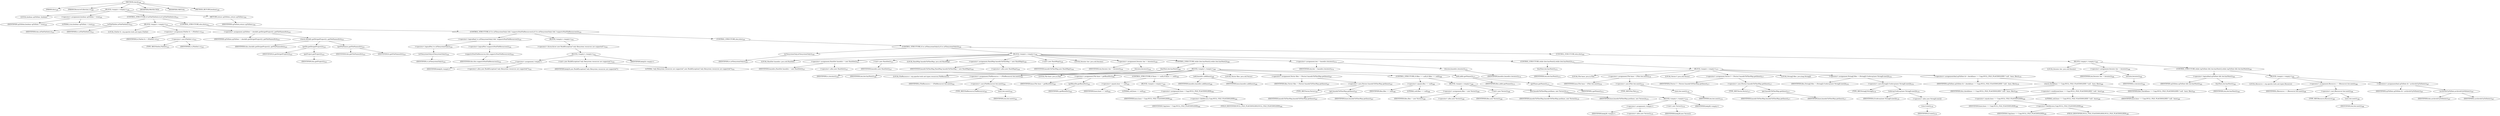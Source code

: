 digraph "check" {  
"1158" [label = <(METHOD,check)<SUB>549</SUB>> ]
"60" [label = <(PARAM,this)<SUB>549</SUB>> ]
"1159" [label = <(PARAM,ResourceCollection rc)<SUB>549</SUB>> ]
"1160" [label = <(BLOCK,&lt;empty&gt;,&lt;empty&gt;)<SUB>549</SUB>> ]
"1161" [label = <(LOCAL,boolean upToDate: boolean)> ]
"1162" [label = <(&lt;operator&gt;.assignment,boolean upToDate = true)<SUB>550</SUB>> ]
"1163" [label = <(IDENTIFIER,upToDate,boolean upToDate = true)<SUB>550</SUB>> ]
"1164" [label = <(LITERAL,true,boolean upToDate = true)<SUB>550</SUB>> ]
"1165" [label = <(CONTROL_STRUCTURE,if (isFileFileSet(rc)),if (isFileFileSet(rc)))<SUB>551</SUB>> ]
"1166" [label = <(isFileFileSet,isFileFileSet(rc))<SUB>551</SUB>> ]
"59" [label = <(IDENTIFIER,this,isFileFileSet(rc))<SUB>551</SUB>> ]
"1167" [label = <(IDENTIFIER,rc,isFileFileSet(rc))<SUB>551</SUB>> ]
"1168" [label = <(BLOCK,&lt;empty&gt;,&lt;empty&gt;)<SUB>551</SUB>> ]
"1169" [label = <(LOCAL,FileSet fs: org.apache.tools.ant.types.FileSet)> ]
"1170" [label = <(&lt;operator&gt;.assignment,FileSet fs = (FileSet) rc)<SUB>552</SUB>> ]
"1171" [label = <(IDENTIFIER,fs,FileSet fs = (FileSet) rc)<SUB>552</SUB>> ]
"1172" [label = <(&lt;operator&gt;.cast,(FileSet) rc)<SUB>552</SUB>> ]
"1173" [label = <(TYPE_REF,FileSet,FileSet)<SUB>552</SUB>> ]
"1174" [label = <(IDENTIFIER,rc,(FileSet) rc)<SUB>552</SUB>> ]
"1175" [label = <(&lt;operator&gt;.assignment,upToDate = check(fs.getDir(getProject()), getFileNames(fs)))<SUB>553</SUB>> ]
"1176" [label = <(IDENTIFIER,upToDate,upToDate = check(fs.getDir(getProject()), getFileNames(fs)))<SUB>553</SUB>> ]
"1177" [label = <(check,check(fs.getDir(getProject()), getFileNames(fs)))<SUB>553</SUB>> ]
"63" [label = <(IDENTIFIER,this,check(fs.getDir(getProject()), getFileNames(fs)))<SUB>553</SUB>> ]
"1178" [label = <(getDir,getDir(getProject()))<SUB>553</SUB>> ]
"1179" [label = <(IDENTIFIER,fs,getDir(getProject()))<SUB>553</SUB>> ]
"1180" [label = <(getProject,getProject())<SUB>553</SUB>> ]
"61" [label = <(IDENTIFIER,this,getProject())<SUB>553</SUB>> ]
"1181" [label = <(getFileNames,getFileNames(fs))<SUB>553</SUB>> ]
"62" [label = <(IDENTIFIER,this,getFileNames(fs))<SUB>553</SUB>> ]
"1182" [label = <(IDENTIFIER,fs,getFileNames(fs))<SUB>553</SUB>> ]
"1183" [label = <(CONTROL_STRUCTURE,else,else)<SUB>554</SUB>> ]
"1184" [label = <(CONTROL_STRUCTURE,if (!rc.isFilesystemOnly() &amp;&amp; !supportsNonFileResources()),if (!rc.isFilesystemOnly() &amp;&amp; !supportsNonFileResources()))<SUB>554</SUB>> ]
"1185" [label = <(&lt;operator&gt;.logicalAnd,!rc.isFilesystemOnly() &amp;&amp; !supportsNonFileResources())<SUB>554</SUB>> ]
"1186" [label = <(&lt;operator&gt;.logicalNot,!rc.isFilesystemOnly())<SUB>554</SUB>> ]
"1187" [label = <(isFilesystemOnly,isFilesystemOnly())<SUB>554</SUB>> ]
"1188" [label = <(IDENTIFIER,rc,isFilesystemOnly())<SUB>554</SUB>> ]
"1189" [label = <(&lt;operator&gt;.logicalNot,!supportsNonFileResources())<SUB>554</SUB>> ]
"1190" [label = <(supportsNonFileResources,this.supportsNonFileResources())<SUB>554</SUB>> ]
"64" [label = <(IDENTIFIER,this,this.supportsNonFileResources())<SUB>554</SUB>> ]
"1191" [label = <(BLOCK,&lt;empty&gt;,&lt;empty&gt;)<SUB>554</SUB>> ]
"1192" [label = <(&lt;operator&gt;.throw,throw new BuildException(&quot;only filesystem resources are supported&quot;);)<SUB>555</SUB>> ]
"1193" [label = <(BLOCK,&lt;empty&gt;,&lt;empty&gt;)<SUB>555</SUB>> ]
"1194" [label = <(&lt;operator&gt;.assignment,&lt;empty&gt;)> ]
"1195" [label = <(IDENTIFIER,$obj24,&lt;empty&gt;)> ]
"1196" [label = <(&lt;operator&gt;.alloc,new BuildException(&quot;only filesystem resources are supported&quot;))<SUB>555</SUB>> ]
"1197" [label = <(&lt;init&gt;,new BuildException(&quot;only filesystem resources are supported&quot;))<SUB>555</SUB>> ]
"1198" [label = <(IDENTIFIER,$obj24,new BuildException(&quot;only filesystem resources are supported&quot;))> ]
"1199" [label = <(LITERAL,&quot;only filesystem resources are supported&quot;,new BuildException(&quot;only filesystem resources are supported&quot;))<SUB>555</SUB>> ]
"1200" [label = <(IDENTIFIER,$obj24,&lt;empty&gt;)> ]
"1201" [label = <(CONTROL_STRUCTURE,else,else)<SUB>556</SUB>> ]
"1202" [label = <(CONTROL_STRUCTURE,if (rc.isFilesystemOnly()),if (rc.isFilesystemOnly()))<SUB>556</SUB>> ]
"1203" [label = <(isFilesystemOnly,isFilesystemOnly())<SUB>556</SUB>> ]
"1204" [label = <(IDENTIFIER,rc,isFilesystemOnly())<SUB>556</SUB>> ]
"1205" [label = <(BLOCK,&lt;empty&gt;,&lt;empty&gt;)<SUB>556</SUB>> ]
"66" [label = <(LOCAL,HashSet basedirs: java.util.HashSet)> ]
"1206" [label = <(&lt;operator&gt;.assignment,HashSet basedirs = new HashSet())<SUB>557</SUB>> ]
"1207" [label = <(IDENTIFIER,basedirs,HashSet basedirs = new HashSet())<SUB>557</SUB>> ]
"1208" [label = <(&lt;operator&gt;.alloc,new HashSet())<SUB>557</SUB>> ]
"1209" [label = <(&lt;init&gt;,new HashSet())<SUB>557</SUB>> ]
"65" [label = <(IDENTIFIER,basedirs,new HashSet())<SUB>557</SUB>> ]
"68" [label = <(LOCAL,HashMap basedirToFilesMap: java.util.HashMap)> ]
"1210" [label = <(&lt;operator&gt;.assignment,HashMap basedirToFilesMap = new HashMap())<SUB>558</SUB>> ]
"1211" [label = <(IDENTIFIER,basedirToFilesMap,HashMap basedirToFilesMap = new HashMap())<SUB>558</SUB>> ]
"1212" [label = <(&lt;operator&gt;.alloc,new HashMap())<SUB>558</SUB>> ]
"1213" [label = <(&lt;init&gt;,new HashMap())<SUB>558</SUB>> ]
"67" [label = <(IDENTIFIER,basedirToFilesMap,new HashMap())<SUB>558</SUB>> ]
"1214" [label = <(LOCAL,Iterator iter: java.util.Iterator)> ]
"1215" [label = <(&lt;operator&gt;.assignment,Iterator iter = iterator())<SUB>559</SUB>> ]
"1216" [label = <(IDENTIFIER,iter,Iterator iter = iterator())<SUB>559</SUB>> ]
"1217" [label = <(iterator,iterator())<SUB>559</SUB>> ]
"1218" [label = <(IDENTIFIER,rc,iterator())<SUB>559</SUB>> ]
"1219" [label = <(CONTROL_STRUCTURE,while (iter.hasNext()),while (iter.hasNext()))<SUB>560</SUB>> ]
"1220" [label = <(hasNext,iter.hasNext())<SUB>560</SUB>> ]
"1221" [label = <(IDENTIFIER,iter,iter.hasNext())<SUB>560</SUB>> ]
"1222" [label = <(BLOCK,&lt;empty&gt;,&lt;empty&gt;)<SUB>560</SUB>> ]
"1223" [label = <(LOCAL,FileResource r: org.apache.tools.ant.types.resources.FileResource)> ]
"1224" [label = <(&lt;operator&gt;.assignment,FileResource r = (FileResource) iter.next())<SUB>561</SUB>> ]
"1225" [label = <(IDENTIFIER,r,FileResource r = (FileResource) iter.next())<SUB>561</SUB>> ]
"1226" [label = <(&lt;operator&gt;.cast,(FileResource) iter.next())<SUB>561</SUB>> ]
"1227" [label = <(TYPE_REF,FileResource,FileResource)<SUB>561</SUB>> ]
"1228" [label = <(next,iter.next())<SUB>561</SUB>> ]
"1229" [label = <(IDENTIFIER,iter,iter.next())<SUB>561</SUB>> ]
"1230" [label = <(LOCAL,File base: java.io.File)> ]
"1231" [label = <(&lt;operator&gt;.assignment,File base = getBaseDir())<SUB>562</SUB>> ]
"1232" [label = <(IDENTIFIER,base,File base = getBaseDir())<SUB>562</SUB>> ]
"1233" [label = <(getBaseDir,getBaseDir())<SUB>562</SUB>> ]
"1234" [label = <(IDENTIFIER,r,getBaseDir())<SUB>562</SUB>> ]
"1235" [label = <(CONTROL_STRUCTURE,if (base == null),if (base == null))<SUB>563</SUB>> ]
"1236" [label = <(&lt;operator&gt;.equals,base == null)<SUB>563</SUB>> ]
"1237" [label = <(IDENTIFIER,base,base == null)<SUB>563</SUB>> ]
"1238" [label = <(LITERAL,null,base == null)<SUB>563</SUB>> ]
"1239" [label = <(BLOCK,&lt;empty&gt;,&lt;empty&gt;)<SUB>563</SUB>> ]
"1240" [label = <(&lt;operator&gt;.assignment,base = Copy.NULL_FILE_PLACEHOLDER)<SUB>564</SUB>> ]
"1241" [label = <(IDENTIFIER,base,base = Copy.NULL_FILE_PLACEHOLDER)<SUB>564</SUB>> ]
"1242" [label = <(&lt;operator&gt;.fieldAccess,Copy.NULL_FILE_PLACEHOLDER)<SUB>564</SUB>> ]
"1243" [label = <(IDENTIFIER,Copy,base = Copy.NULL_FILE_PLACEHOLDER)<SUB>564</SUB>> ]
"1244" [label = <(FIELD_IDENTIFIER,NULL_FILE_PLACEHOLDER,NULL_FILE_PLACEHOLDER)<SUB>564</SUB>> ]
"1245" [label = <(add,basedirs.add(base))<SUB>566</SUB>> ]
"1246" [label = <(IDENTIFIER,basedirs,basedirs.add(base))<SUB>566</SUB>> ]
"1247" [label = <(IDENTIFIER,base,basedirs.add(base))<SUB>566</SUB>> ]
"70" [label = <(LOCAL,Vector files: java.util.Vector)> ]
"1248" [label = <(&lt;operator&gt;.assignment,Vector files = (Vector) basedirToFilesMap.get(base))<SUB>567</SUB>> ]
"1249" [label = <(IDENTIFIER,files,Vector files = (Vector) basedirToFilesMap.get(base))<SUB>567</SUB>> ]
"1250" [label = <(&lt;operator&gt;.cast,(Vector) basedirToFilesMap.get(base))<SUB>567</SUB>> ]
"1251" [label = <(TYPE_REF,Vector,Vector)<SUB>567</SUB>> ]
"1252" [label = <(get,basedirToFilesMap.get(base))<SUB>567</SUB>> ]
"1253" [label = <(IDENTIFIER,basedirToFilesMap,basedirToFilesMap.get(base))<SUB>567</SUB>> ]
"1254" [label = <(IDENTIFIER,base,basedirToFilesMap.get(base))<SUB>567</SUB>> ]
"1255" [label = <(CONTROL_STRUCTURE,if (files == null),if (files == null))<SUB>568</SUB>> ]
"1256" [label = <(&lt;operator&gt;.equals,files == null)<SUB>568</SUB>> ]
"1257" [label = <(IDENTIFIER,files,files == null)<SUB>568</SUB>> ]
"1258" [label = <(LITERAL,null,files == null)<SUB>568</SUB>> ]
"1259" [label = <(BLOCK,&lt;empty&gt;,&lt;empty&gt;)<SUB>568</SUB>> ]
"1260" [label = <(&lt;operator&gt;.assignment,files = new Vector())<SUB>569</SUB>> ]
"1261" [label = <(IDENTIFIER,files,files = new Vector())<SUB>569</SUB>> ]
"1262" [label = <(&lt;operator&gt;.alloc,new Vector())<SUB>569</SUB>> ]
"1263" [label = <(&lt;init&gt;,new Vector())<SUB>569</SUB>> ]
"69" [label = <(IDENTIFIER,files,new Vector())<SUB>569</SUB>> ]
"1264" [label = <(put,basedirToFilesMap.put(base, new Vector()))<SUB>570</SUB>> ]
"1265" [label = <(IDENTIFIER,basedirToFilesMap,basedirToFilesMap.put(base, new Vector()))<SUB>570</SUB>> ]
"1266" [label = <(IDENTIFIER,base,basedirToFilesMap.put(base, new Vector()))<SUB>570</SUB>> ]
"1267" [label = <(BLOCK,&lt;empty&gt;,&lt;empty&gt;)<SUB>570</SUB>> ]
"1268" [label = <(&lt;operator&gt;.assignment,&lt;empty&gt;)> ]
"1269" [label = <(IDENTIFIER,$obj28,&lt;empty&gt;)> ]
"1270" [label = <(&lt;operator&gt;.alloc,new Vector())<SUB>570</SUB>> ]
"1271" [label = <(&lt;init&gt;,new Vector())<SUB>570</SUB>> ]
"1272" [label = <(IDENTIFIER,$obj28,new Vector())> ]
"1273" [label = <(IDENTIFIER,$obj28,&lt;empty&gt;)> ]
"1274" [label = <(add,add(r.getName()))<SUB>572</SUB>> ]
"1275" [label = <(IDENTIFIER,files,add(r.getName()))<SUB>572</SUB>> ]
"1276" [label = <(getName,getName())<SUB>572</SUB>> ]
"1277" [label = <(IDENTIFIER,r,getName())<SUB>572</SUB>> ]
"1278" [label = <(&lt;operator&gt;.assignment,iter = basedirs.iterator())<SUB>574</SUB>> ]
"1279" [label = <(IDENTIFIER,iter,iter = basedirs.iterator())<SUB>574</SUB>> ]
"1280" [label = <(iterator,basedirs.iterator())<SUB>574</SUB>> ]
"1281" [label = <(IDENTIFIER,basedirs,basedirs.iterator())<SUB>574</SUB>> ]
"1282" [label = <(CONTROL_STRUCTURE,while (iter.hasNext()),while (iter.hasNext()))<SUB>575</SUB>> ]
"1283" [label = <(hasNext,iter.hasNext())<SUB>575</SUB>> ]
"1284" [label = <(IDENTIFIER,iter,iter.hasNext())<SUB>575</SUB>> ]
"1285" [label = <(BLOCK,&lt;empty&gt;,&lt;empty&gt;)<SUB>575</SUB>> ]
"1286" [label = <(LOCAL,File base: java.io.File)> ]
"1287" [label = <(&lt;operator&gt;.assignment,File base = (File) iter.next())<SUB>576</SUB>> ]
"1288" [label = <(IDENTIFIER,base,File base = (File) iter.next())<SUB>576</SUB>> ]
"1289" [label = <(&lt;operator&gt;.cast,(File) iter.next())<SUB>576</SUB>> ]
"1290" [label = <(TYPE_REF,File,File)<SUB>576</SUB>> ]
"1291" [label = <(next,iter.next())<SUB>576</SUB>> ]
"1292" [label = <(IDENTIFIER,iter,iter.next())<SUB>576</SUB>> ]
"1293" [label = <(LOCAL,Vector f: java.util.Vector)> ]
"1294" [label = <(&lt;operator&gt;.assignment,Vector f = (Vector) basedirToFilesMap.get(base))<SUB>577</SUB>> ]
"1295" [label = <(IDENTIFIER,f,Vector f = (Vector) basedirToFilesMap.get(base))<SUB>577</SUB>> ]
"1296" [label = <(&lt;operator&gt;.cast,(Vector) basedirToFilesMap.get(base))<SUB>577</SUB>> ]
"1297" [label = <(TYPE_REF,Vector,Vector)<SUB>577</SUB>> ]
"1298" [label = <(get,basedirToFilesMap.get(base))<SUB>577</SUB>> ]
"1299" [label = <(IDENTIFIER,basedirToFilesMap,basedirToFilesMap.get(base))<SUB>577</SUB>> ]
"1300" [label = <(IDENTIFIER,base,basedirToFilesMap.get(base))<SUB>577</SUB>> ]
"1301" [label = <(LOCAL,String[] files: java.lang.String[])> ]
"1302" [label = <(&lt;operator&gt;.assignment,String[] files = (String[]) f.toArray(new String[f.size()]))<SUB>578</SUB>> ]
"1303" [label = <(IDENTIFIER,files,String[] files = (String[]) f.toArray(new String[f.size()]))<SUB>578</SUB>> ]
"1304" [label = <(&lt;operator&gt;.cast,(String[]) f.toArray(new String[f.size()]))<SUB>578</SUB>> ]
"1305" [label = <(TYPE_REF,String[],String[])<SUB>578</SUB>> ]
"1306" [label = <(toArray,f.toArray(new String[f.size()]))<SUB>578</SUB>> ]
"1307" [label = <(IDENTIFIER,f,f.toArray(new String[f.size()]))<SUB>578</SUB>> ]
"1308" [label = <(&lt;operator&gt;.alloc,new String[f.size()])> ]
"1309" [label = <(size,f.size())<SUB>578</SUB>> ]
"1310" [label = <(IDENTIFIER,f,f.size())<SUB>578</SUB>> ]
"1311" [label = <(&lt;operators&gt;.assignmentAnd,upToDate &amp;= check(base == Copy.NULL_FILE_PLACEHOLDER ? null : base, files))<SUB>579</SUB>> ]
"1312" [label = <(IDENTIFIER,upToDate,upToDate &amp;= check(base == Copy.NULL_FILE_PLACEHOLDER ? null : base, files))<SUB>579</SUB>> ]
"1313" [label = <(check,check(base == Copy.NULL_FILE_PLACEHOLDER ? null : base, files))<SUB>580</SUB>> ]
"71" [label = <(IDENTIFIER,this,check(base == Copy.NULL_FILE_PLACEHOLDER ? null : base, files))<SUB>580</SUB>> ]
"1314" [label = <(&lt;operator&gt;.conditional,base == Copy.NULL_FILE_PLACEHOLDER ? null : base)<SUB>580</SUB>> ]
"1315" [label = <(&lt;operator&gt;.equals,base == Copy.NULL_FILE_PLACEHOLDER)<SUB>580</SUB>> ]
"1316" [label = <(IDENTIFIER,base,base == Copy.NULL_FILE_PLACEHOLDER)<SUB>580</SUB>> ]
"1317" [label = <(&lt;operator&gt;.fieldAccess,Copy.NULL_FILE_PLACEHOLDER)<SUB>580</SUB>> ]
"1318" [label = <(IDENTIFIER,Copy,base == Copy.NULL_FILE_PLACEHOLDER)<SUB>580</SUB>> ]
"1319" [label = <(FIELD_IDENTIFIER,NULL_FILE_PLACEHOLDER,NULL_FILE_PLACEHOLDER)<SUB>580</SUB>> ]
"1320" [label = <(LITERAL,null,base == Copy.NULL_FILE_PLACEHOLDER ? null : base)<SUB>580</SUB>> ]
"1321" [label = <(IDENTIFIER,base,base == Copy.NULL_FILE_PLACEHOLDER ? null : base)<SUB>580</SUB>> ]
"1322" [label = <(IDENTIFIER,files,check(base == Copy.NULL_FILE_PLACEHOLDER ? null : base, files))<SUB>581</SUB>> ]
"1323" [label = <(CONTROL_STRUCTURE,else,else)<SUB>583</SUB>> ]
"1324" [label = <(BLOCK,&lt;empty&gt;,&lt;empty&gt;)<SUB>583</SUB>> ]
"1325" [label = <(LOCAL,Iterator iter: java.util.Iterator)> ]
"1326" [label = <(&lt;operator&gt;.assignment,Iterator iter = iterator())<SUB>584</SUB>> ]
"1327" [label = <(IDENTIFIER,iter,Iterator iter = iterator())<SUB>584</SUB>> ]
"1328" [label = <(iterator,iterator())<SUB>584</SUB>> ]
"1329" [label = <(IDENTIFIER,rc,iterator())<SUB>584</SUB>> ]
"1330" [label = <(CONTROL_STRUCTURE,while (upToDate &amp;&amp; iter.hasNext()),while (upToDate &amp;&amp; iter.hasNext()))<SUB>585</SUB>> ]
"1331" [label = <(&lt;operator&gt;.logicalAnd,upToDate &amp;&amp; iter.hasNext())<SUB>585</SUB>> ]
"1332" [label = <(IDENTIFIER,upToDate,upToDate &amp;&amp; iter.hasNext())<SUB>585</SUB>> ]
"1333" [label = <(hasNext,iter.hasNext())<SUB>585</SUB>> ]
"1334" [label = <(IDENTIFIER,iter,iter.hasNext())<SUB>585</SUB>> ]
"1335" [label = <(BLOCK,&lt;empty&gt;,&lt;empty&gt;)<SUB>585</SUB>> ]
"1336" [label = <(LOCAL,Resource r: org.apache.tools.ant.types.Resource)> ]
"1337" [label = <(&lt;operator&gt;.assignment,Resource r = (Resource) iter.next())<SUB>586</SUB>> ]
"1338" [label = <(IDENTIFIER,r,Resource r = (Resource) iter.next())<SUB>586</SUB>> ]
"1339" [label = <(&lt;operator&gt;.cast,(Resource) iter.next())<SUB>586</SUB>> ]
"1340" [label = <(TYPE_REF,Resource,Resource)<SUB>586</SUB>> ]
"1341" [label = <(next,iter.next())<SUB>586</SUB>> ]
"1342" [label = <(IDENTIFIER,iter,iter.next())<SUB>586</SUB>> ]
"1343" [label = <(&lt;operators&gt;.assignmentAnd,upToDate &amp;= archiveIsUpToDate(r))<SUB>587</SUB>> ]
"1344" [label = <(IDENTIFIER,upToDate,upToDate &amp;= archiveIsUpToDate(r))<SUB>587</SUB>> ]
"1345" [label = <(archiveIsUpToDate,archiveIsUpToDate(r))<SUB>587</SUB>> ]
"72" [label = <(IDENTIFIER,this,archiveIsUpToDate(r))<SUB>587</SUB>> ]
"1346" [label = <(IDENTIFIER,r,archiveIsUpToDate(r))<SUB>587</SUB>> ]
"1347" [label = <(RETURN,return upToDate;,return upToDate;)<SUB>591</SUB>> ]
"1348" [label = <(IDENTIFIER,upToDate,return upToDate;)<SUB>591</SUB>> ]
"1349" [label = <(MODIFIER,PROTECTED)> ]
"1350" [label = <(MODIFIER,VIRTUAL)> ]
"1351" [label = <(METHOD_RETURN,boolean)<SUB>549</SUB>> ]
  "1158" -> "60" 
  "1158" -> "1159" 
  "1158" -> "1160" 
  "1158" -> "1349" 
  "1158" -> "1350" 
  "1158" -> "1351" 
  "1160" -> "1161" 
  "1160" -> "1162" 
  "1160" -> "1165" 
  "1160" -> "1347" 
  "1162" -> "1163" 
  "1162" -> "1164" 
  "1165" -> "1166" 
  "1165" -> "1168" 
  "1165" -> "1183" 
  "1166" -> "59" 
  "1166" -> "1167" 
  "1168" -> "1169" 
  "1168" -> "1170" 
  "1168" -> "1175" 
  "1170" -> "1171" 
  "1170" -> "1172" 
  "1172" -> "1173" 
  "1172" -> "1174" 
  "1175" -> "1176" 
  "1175" -> "1177" 
  "1177" -> "63" 
  "1177" -> "1178" 
  "1177" -> "1181" 
  "1178" -> "1179" 
  "1178" -> "1180" 
  "1180" -> "61" 
  "1181" -> "62" 
  "1181" -> "1182" 
  "1183" -> "1184" 
  "1184" -> "1185" 
  "1184" -> "1191" 
  "1184" -> "1201" 
  "1185" -> "1186" 
  "1185" -> "1189" 
  "1186" -> "1187" 
  "1187" -> "1188" 
  "1189" -> "1190" 
  "1190" -> "64" 
  "1191" -> "1192" 
  "1192" -> "1193" 
  "1193" -> "1194" 
  "1193" -> "1197" 
  "1193" -> "1200" 
  "1194" -> "1195" 
  "1194" -> "1196" 
  "1197" -> "1198" 
  "1197" -> "1199" 
  "1201" -> "1202" 
  "1202" -> "1203" 
  "1202" -> "1205" 
  "1202" -> "1323" 
  "1203" -> "1204" 
  "1205" -> "66" 
  "1205" -> "1206" 
  "1205" -> "1209" 
  "1205" -> "68" 
  "1205" -> "1210" 
  "1205" -> "1213" 
  "1205" -> "1214" 
  "1205" -> "1215" 
  "1205" -> "1219" 
  "1205" -> "1278" 
  "1205" -> "1282" 
  "1206" -> "1207" 
  "1206" -> "1208" 
  "1209" -> "65" 
  "1210" -> "1211" 
  "1210" -> "1212" 
  "1213" -> "67" 
  "1215" -> "1216" 
  "1215" -> "1217" 
  "1217" -> "1218" 
  "1219" -> "1220" 
  "1219" -> "1222" 
  "1220" -> "1221" 
  "1222" -> "1223" 
  "1222" -> "1224" 
  "1222" -> "1230" 
  "1222" -> "1231" 
  "1222" -> "1235" 
  "1222" -> "1245" 
  "1222" -> "70" 
  "1222" -> "1248" 
  "1222" -> "1255" 
  "1222" -> "1274" 
  "1224" -> "1225" 
  "1224" -> "1226" 
  "1226" -> "1227" 
  "1226" -> "1228" 
  "1228" -> "1229" 
  "1231" -> "1232" 
  "1231" -> "1233" 
  "1233" -> "1234" 
  "1235" -> "1236" 
  "1235" -> "1239" 
  "1236" -> "1237" 
  "1236" -> "1238" 
  "1239" -> "1240" 
  "1240" -> "1241" 
  "1240" -> "1242" 
  "1242" -> "1243" 
  "1242" -> "1244" 
  "1245" -> "1246" 
  "1245" -> "1247" 
  "1248" -> "1249" 
  "1248" -> "1250" 
  "1250" -> "1251" 
  "1250" -> "1252" 
  "1252" -> "1253" 
  "1252" -> "1254" 
  "1255" -> "1256" 
  "1255" -> "1259" 
  "1256" -> "1257" 
  "1256" -> "1258" 
  "1259" -> "1260" 
  "1259" -> "1263" 
  "1259" -> "1264" 
  "1260" -> "1261" 
  "1260" -> "1262" 
  "1263" -> "69" 
  "1264" -> "1265" 
  "1264" -> "1266" 
  "1264" -> "1267" 
  "1267" -> "1268" 
  "1267" -> "1271" 
  "1267" -> "1273" 
  "1268" -> "1269" 
  "1268" -> "1270" 
  "1271" -> "1272" 
  "1274" -> "1275" 
  "1274" -> "1276" 
  "1276" -> "1277" 
  "1278" -> "1279" 
  "1278" -> "1280" 
  "1280" -> "1281" 
  "1282" -> "1283" 
  "1282" -> "1285" 
  "1283" -> "1284" 
  "1285" -> "1286" 
  "1285" -> "1287" 
  "1285" -> "1293" 
  "1285" -> "1294" 
  "1285" -> "1301" 
  "1285" -> "1302" 
  "1285" -> "1311" 
  "1287" -> "1288" 
  "1287" -> "1289" 
  "1289" -> "1290" 
  "1289" -> "1291" 
  "1291" -> "1292" 
  "1294" -> "1295" 
  "1294" -> "1296" 
  "1296" -> "1297" 
  "1296" -> "1298" 
  "1298" -> "1299" 
  "1298" -> "1300" 
  "1302" -> "1303" 
  "1302" -> "1304" 
  "1304" -> "1305" 
  "1304" -> "1306" 
  "1306" -> "1307" 
  "1306" -> "1308" 
  "1308" -> "1309" 
  "1309" -> "1310" 
  "1311" -> "1312" 
  "1311" -> "1313" 
  "1313" -> "71" 
  "1313" -> "1314" 
  "1313" -> "1322" 
  "1314" -> "1315" 
  "1314" -> "1320" 
  "1314" -> "1321" 
  "1315" -> "1316" 
  "1315" -> "1317" 
  "1317" -> "1318" 
  "1317" -> "1319" 
  "1323" -> "1324" 
  "1324" -> "1325" 
  "1324" -> "1326" 
  "1324" -> "1330" 
  "1326" -> "1327" 
  "1326" -> "1328" 
  "1328" -> "1329" 
  "1330" -> "1331" 
  "1330" -> "1335" 
  "1331" -> "1332" 
  "1331" -> "1333" 
  "1333" -> "1334" 
  "1335" -> "1336" 
  "1335" -> "1337" 
  "1335" -> "1343" 
  "1337" -> "1338" 
  "1337" -> "1339" 
  "1339" -> "1340" 
  "1339" -> "1341" 
  "1341" -> "1342" 
  "1343" -> "1344" 
  "1343" -> "1345" 
  "1345" -> "72" 
  "1345" -> "1346" 
  "1347" -> "1348" 
}
